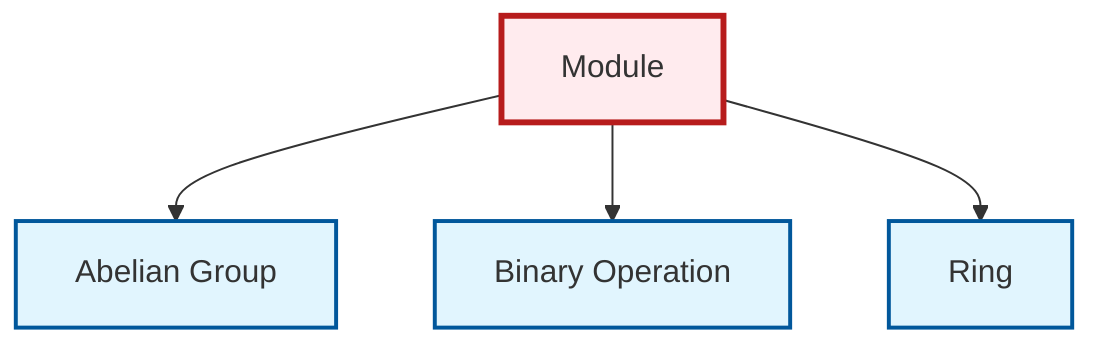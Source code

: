 graph TD
    classDef definition fill:#e1f5fe,stroke:#01579b,stroke-width:2px
    classDef theorem fill:#f3e5f5,stroke:#4a148c,stroke-width:2px
    classDef axiom fill:#fff3e0,stroke:#e65100,stroke-width:2px
    classDef example fill:#e8f5e9,stroke:#1b5e20,stroke-width:2px
    classDef current fill:#ffebee,stroke:#b71c1c,stroke-width:3px
    def-binary-operation["Binary Operation"]:::definition
    def-module["Module"]:::definition
    def-ring["Ring"]:::definition
    def-abelian-group["Abelian Group"]:::definition
    def-module --> def-abelian-group
    def-module --> def-binary-operation
    def-module --> def-ring
    class def-module current